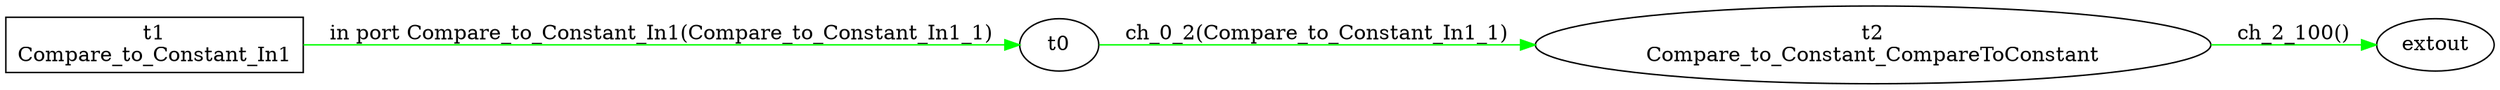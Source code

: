 digraph csp {
	graph [rankdir=LR];
	Compare_to_Constant_CompareToConstant	 [label="t2\nCompare_to_Constant_CompareToConstant"];
	t0 -> Compare_to_Constant_CompareToConstant	 [color=green,
		label="ch_0_2(Compare_to_Constant_In1_1)"];
	extout	 [label=extout];
	Compare_to_Constant_In1	 [label="t1\nCompare_to_Constant_In1",
		shape=box];
	Compare_to_Constant_In1 -> t0	 [color=green,
		label="in port Compare_to_Constant_In1(Compare_to_Constant_In1_1)"];
	Compare_to_Constant_CompareToConstant -> extout	 [color=green,
		label="ch_2_100()"];
}
